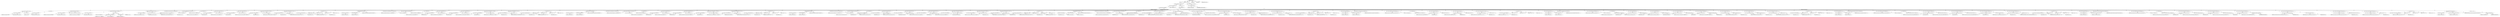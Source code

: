 digraph "getOptionenPanel" {  
"111669149756" [label = <(METHOD,getOptionenPanel)<SUB>1104</SUB>> ]
"115964117041" [label = <(PARAM,this)<SUB>1104</SUB>> ]
"25769803988" [label = <(BLOCK,&lt;empty&gt;,&lt;empty&gt;)<SUB>1104</SUB>> ]
"47244640398" [label = <(CONTROL_STRUCTURE,IF,if (iOptionenPanel == null))<SUB>1105</SUB>> ]
"30064772242" [label = <(&lt;operator&gt;.equals,iOptionenPanel == null)<SUB>1105</SUB>> ]
"30064772243" [label = <(&lt;operator&gt;.fieldAccess,this.iOptionenPanel)<SUB>1105</SUB>> ]
"68719477479" [label = <(IDENTIFIER,this,iOptionenPanel == null)> ]
"55834575270" [label = <(FIELD_IDENTIFIER,iOptionenPanel,iOptionenPanel)<SUB>1105</SUB>> ]
"90194313471" [label = <(LITERAL,null,iOptionenPanel == null)<SUB>1105</SUB>> ]
"25769803989" [label = <(BLOCK,&lt;empty&gt;,&lt;empty&gt;)<SUB>1105</SUB>> ]
"47244640399" [label = <(CONTROL_STRUCTURE,TRY,try)<SUB>1106</SUB>> ]
"25769803990" [label = <(BLOCK,try,try)<SUB>1106</SUB>> ]
"30064772244" [label = <(&lt;operator&gt;.assignment,this.iOptionenPanel = new Panel())<SUB>1107</SUB>> ]
"30064772245" [label = <(&lt;operator&gt;.fieldAccess,this.iOptionenPanel)<SUB>1107</SUB>> ]
"68719477480" [label = <(IDENTIFIER,this,this.iOptionenPanel = new Panel())> ]
"55834575271" [label = <(FIELD_IDENTIFIER,iOptionenPanel,iOptionenPanel)<SUB>1107</SUB>> ]
"30064772246" [label = <(&lt;operator&gt;.alloc,new Panel())<SUB>1107</SUB>> ]
"30064772247" [label = <(&lt;init&gt;,new Panel())<SUB>1107</SUB>> ]
"30064772248" [label = <(&lt;operator&gt;.fieldAccess,this.iOptionenPanel)<SUB>1107</SUB>> ]
"68719477481" [label = <(IDENTIFIER,this,new Panel())> ]
"55834575272" [label = <(FIELD_IDENTIFIER,iOptionenPanel,iOptionenPanel)<SUB>1107</SUB>> ]
"30064772249" [label = <(setName,this.iOptionenPanel.setName(&quot;OptionenPanel&quot;))<SUB>1108</SUB>> ]
"30064772250" [label = <(&lt;operator&gt;.fieldAccess,this.iOptionenPanel)<SUB>1108</SUB>> ]
"68719477482" [label = <(IDENTIFIER,this,this.iOptionenPanel.setName(&quot;OptionenPanel&quot;))> ]
"55834575273" [label = <(FIELD_IDENTIFIER,iOptionenPanel,iOptionenPanel)<SUB>1108</SUB>> ]
"90194313472" [label = <(LITERAL,&quot;OptionenPanel&quot;,this.iOptionenPanel.setName(&quot;OptionenPanel&quot;))<SUB>1108</SUB>> ]
"30064772251" [label = <(setLayout,this.iOptionenPanel.setLayout(new GridBagLayout()))<SUB>1109</SUB>> ]
"30064772252" [label = <(&lt;operator&gt;.fieldAccess,this.iOptionenPanel)<SUB>1109</SUB>> ]
"68719477483" [label = <(IDENTIFIER,this,this.iOptionenPanel.setLayout(new GridBagLayout()))> ]
"55834575274" [label = <(FIELD_IDENTIFIER,iOptionenPanel,iOptionenPanel)<SUB>1109</SUB>> ]
"25769803991" [label = <(BLOCK,&lt;empty&gt;,&lt;empty&gt;)<SUB>1109</SUB>> ]
"94489280531" [label = <(LOCAL,$obj10: java.awt.GridBagLayout)<SUB>1109</SUB>> ]
"30064772253" [label = <(&lt;operator&gt;.assignment,$obj10 = new GridBagLayout())<SUB>1109</SUB>> ]
"68719477484" [label = <(IDENTIFIER,$obj10,$obj10 = new GridBagLayout())<SUB>1109</SUB>> ]
"30064772254" [label = <(&lt;operator&gt;.alloc,new GridBagLayout())<SUB>1109</SUB>> ]
"30064772255" [label = <(&lt;init&gt;,new GridBagLayout())<SUB>1109</SUB>> ]
"68719477485" [label = <(IDENTIFIER,$obj10,new GridBagLayout())<SUB>1109</SUB>> ]
"68719477486" [label = <(IDENTIFIER,$obj10,&lt;empty&gt;)<SUB>1109</SUB>> ]
"30064772256" [label = <(setBackground,this.iOptionenPanel.setBackground(SystemColor.c...)<SUB>1110</SUB>> ]
"30064772257" [label = <(&lt;operator&gt;.fieldAccess,this.iOptionenPanel)<SUB>1110</SUB>> ]
"68719477487" [label = <(IDENTIFIER,this,this.iOptionenPanel.setBackground(SystemColor.c...)> ]
"55834575275" [label = <(FIELD_IDENTIFIER,iOptionenPanel,iOptionenPanel)<SUB>1110</SUB>> ]
"30064772258" [label = <(&lt;operator&gt;.fieldAccess,SystemColor.control)<SUB>1110</SUB>> ]
"68719477488" [label = <(IDENTIFIER,SystemColor,this.iOptionenPanel.setBackground(SystemColor.c...)<SUB>1110</SUB>> ]
"55834575276" [label = <(FIELD_IDENTIFIER,control,control)<SUB>1110</SUB>> ]
"94489280532" [label = <(LOCAL,GridBagConstraints constraintsProjectLabel: java.awt.GridBagConstraints)<SUB>1112</SUB>> ]
"30064772259" [label = <(&lt;operator&gt;.assignment,GridBagConstraints constraintsProjectLabel = ne...)<SUB>1112</SUB>> ]
"68719477489" [label = <(IDENTIFIER,constraintsProjectLabel,GridBagConstraints constraintsProjectLabel = ne...)<SUB>1112</SUB>> ]
"30064772260" [label = <(&lt;operator&gt;.alloc,new GridBagConstraints())<SUB>1112</SUB>> ]
"30064772261" [label = <(&lt;init&gt;,new GridBagConstraints())<SUB>1112</SUB>> ]
"68719477490" [label = <(IDENTIFIER,constraintsProjectLabel,new GridBagConstraints())<SUB>1112</SUB>> ]
"30064772262" [label = <(&lt;operator&gt;.assignment,constraintsProjectLabel.gridx = 0)<SUB>1113</SUB>> ]
"30064772263" [label = <(&lt;operator&gt;.fieldAccess,constraintsProjectLabel.gridx)<SUB>1113</SUB>> ]
"68719477491" [label = <(IDENTIFIER,constraintsProjectLabel,constraintsProjectLabel.gridx = 0)<SUB>1113</SUB>> ]
"55834575277" [label = <(FIELD_IDENTIFIER,gridx,gridx)<SUB>1113</SUB>> ]
"90194313473" [label = <(LITERAL,0,constraintsProjectLabel.gridx = 0)<SUB>1113</SUB>> ]
"30064772264" [label = <(&lt;operator&gt;.assignment,constraintsProjectLabel.gridy = 0)<SUB>1113</SUB>> ]
"30064772265" [label = <(&lt;operator&gt;.fieldAccess,constraintsProjectLabel.gridy)<SUB>1113</SUB>> ]
"68719477492" [label = <(IDENTIFIER,constraintsProjectLabel,constraintsProjectLabel.gridy = 0)<SUB>1113</SUB>> ]
"55834575278" [label = <(FIELD_IDENTIFIER,gridy,gridy)<SUB>1113</SUB>> ]
"90194313474" [label = <(LITERAL,0,constraintsProjectLabel.gridy = 0)<SUB>1113</SUB>> ]
"30064772266" [label = <(&lt;operator&gt;.assignment,constraintsProjectLabel.anchor = GridBagConstra...)<SUB>1114</SUB>> ]
"30064772267" [label = <(&lt;operator&gt;.fieldAccess,constraintsProjectLabel.anchor)<SUB>1114</SUB>> ]
"68719477493" [label = <(IDENTIFIER,constraintsProjectLabel,constraintsProjectLabel.anchor = GridBagConstra...)<SUB>1114</SUB>> ]
"55834575279" [label = <(FIELD_IDENTIFIER,anchor,anchor)<SUB>1114</SUB>> ]
"30064772268" [label = <(&lt;operator&gt;.fieldAccess,GridBagConstraints.WEST)<SUB>1114</SUB>> ]
"68719477494" [label = <(IDENTIFIER,GridBagConstraints,constraintsProjectLabel.anchor = GridBagConstra...)<SUB>1114</SUB>> ]
"55834575280" [label = <(FIELD_IDENTIFIER,WEST,WEST)<SUB>1114</SUB>> ]
"30064772269" [label = <(&lt;operator&gt;.assignment,constraintsProjectLabel.insets = new Insets(4, ...)<SUB>1115</SUB>> ]
"30064772270" [label = <(&lt;operator&gt;.fieldAccess,constraintsProjectLabel.insets)<SUB>1115</SUB>> ]
"68719477495" [label = <(IDENTIFIER,constraintsProjectLabel,constraintsProjectLabel.insets = new Insets(4, ...)<SUB>1115</SUB>> ]
"55834575281" [label = <(FIELD_IDENTIFIER,insets,insets)<SUB>1115</SUB>> ]
"30064772271" [label = <(&lt;operator&gt;.alloc,new Insets(4, 4, 4, 4))<SUB>1115</SUB>> ]
"30064772272" [label = <(&lt;init&gt;,new Insets(4, 4, 4, 4))<SUB>1115</SUB>> ]
"30064772273" [label = <(&lt;operator&gt;.fieldAccess,constraintsProjectLabel.insets)<SUB>1115</SUB>> ]
"68719477496" [label = <(IDENTIFIER,constraintsProjectLabel,new Insets(4, 4, 4, 4))<SUB>1115</SUB>> ]
"55834575282" [label = <(FIELD_IDENTIFIER,insets,insets)<SUB>1115</SUB>> ]
"90194313475" [label = <(LITERAL,4,new Insets(4, 4, 4, 4))<SUB>1115</SUB>> ]
"90194313476" [label = <(LITERAL,4,new Insets(4, 4, 4, 4))<SUB>1115</SUB>> ]
"90194313477" [label = <(LITERAL,4,new Insets(4, 4, 4, 4))<SUB>1115</SUB>> ]
"90194313478" [label = <(LITERAL,4,new Insets(4, 4, 4, 4))<SUB>1115</SUB>> ]
"30064772274" [label = <(add,this.getOptionenPanel().add(getProjectLabel(), ...)<SUB>1116</SUB>> ]
"30064772275" [label = <(getOptionenPanel,this.getOptionenPanel())<SUB>1116</SUB>> ]
"68719476910" [label = <(IDENTIFIER,this,this.getOptionenPanel())<SUB>1116</SUB>> ]
"30064772276" [label = <(getProjectLabel,this.getProjectLabel())<SUB>1116</SUB>> ]
"68719476909" [label = <(IDENTIFIER,this,this.getProjectLabel())<SUB>1116</SUB>> ]
"68719477497" [label = <(IDENTIFIER,constraintsProjectLabel,this.getOptionenPanel().add(getProjectLabel(), ...)<SUB>1116</SUB>> ]
"94489280533" [label = <(LOCAL,GridBagConstraints constraintsBuildFileLabel: java.awt.GridBagConstraints)<SUB>1118</SUB>> ]
"30064772277" [label = <(&lt;operator&gt;.assignment,GridBagConstraints constraintsBuildFileLabel = ...)<SUB>1118</SUB>> ]
"68719477498" [label = <(IDENTIFIER,constraintsBuildFileLabel,GridBagConstraints constraintsBuildFileLabel = ...)<SUB>1118</SUB>> ]
"30064772278" [label = <(&lt;operator&gt;.alloc,new GridBagConstraints())<SUB>1118</SUB>> ]
"30064772279" [label = <(&lt;init&gt;,new GridBagConstraints())<SUB>1118</SUB>> ]
"68719477499" [label = <(IDENTIFIER,constraintsBuildFileLabel,new GridBagConstraints())<SUB>1118</SUB>> ]
"30064772280" [label = <(&lt;operator&gt;.assignment,constraintsBuildFileLabel.gridx = 0)<SUB>1119</SUB>> ]
"30064772281" [label = <(&lt;operator&gt;.fieldAccess,constraintsBuildFileLabel.gridx)<SUB>1119</SUB>> ]
"68719477500" [label = <(IDENTIFIER,constraintsBuildFileLabel,constraintsBuildFileLabel.gridx = 0)<SUB>1119</SUB>> ]
"55834575283" [label = <(FIELD_IDENTIFIER,gridx,gridx)<SUB>1119</SUB>> ]
"90194313479" [label = <(LITERAL,0,constraintsBuildFileLabel.gridx = 0)<SUB>1119</SUB>> ]
"30064772282" [label = <(&lt;operator&gt;.assignment,constraintsBuildFileLabel.gridy = 1)<SUB>1119</SUB>> ]
"30064772283" [label = <(&lt;operator&gt;.fieldAccess,constraintsBuildFileLabel.gridy)<SUB>1119</SUB>> ]
"68719477501" [label = <(IDENTIFIER,constraintsBuildFileLabel,constraintsBuildFileLabel.gridy = 1)<SUB>1119</SUB>> ]
"55834575284" [label = <(FIELD_IDENTIFIER,gridy,gridy)<SUB>1119</SUB>> ]
"90194313480" [label = <(LITERAL,1,constraintsBuildFileLabel.gridy = 1)<SUB>1119</SUB>> ]
"30064772284" [label = <(&lt;operator&gt;.assignment,constraintsBuildFileLabel.anchor = GridBagConst...)<SUB>1120</SUB>> ]
"30064772285" [label = <(&lt;operator&gt;.fieldAccess,constraintsBuildFileLabel.anchor)<SUB>1120</SUB>> ]
"68719477502" [label = <(IDENTIFIER,constraintsBuildFileLabel,constraintsBuildFileLabel.anchor = GridBagConst...)<SUB>1120</SUB>> ]
"55834575285" [label = <(FIELD_IDENTIFIER,anchor,anchor)<SUB>1120</SUB>> ]
"30064772286" [label = <(&lt;operator&gt;.fieldAccess,GridBagConstraints.WEST)<SUB>1120</SUB>> ]
"68719477503" [label = <(IDENTIFIER,GridBagConstraints,constraintsBuildFileLabel.anchor = GridBagConst...)<SUB>1120</SUB>> ]
"55834575286" [label = <(FIELD_IDENTIFIER,WEST,WEST)<SUB>1120</SUB>> ]
"30064772287" [label = <(&lt;operator&gt;.assignment,constraintsBuildFileLabel.insets = new Insets(4...)<SUB>1121</SUB>> ]
"30064772288" [label = <(&lt;operator&gt;.fieldAccess,constraintsBuildFileLabel.insets)<SUB>1121</SUB>> ]
"68719477504" [label = <(IDENTIFIER,constraintsBuildFileLabel,constraintsBuildFileLabel.insets = new Insets(4...)<SUB>1121</SUB>> ]
"55834575287" [label = <(FIELD_IDENTIFIER,insets,insets)<SUB>1121</SUB>> ]
"30064772289" [label = <(&lt;operator&gt;.alloc,new Insets(4, 4, 4, 4))<SUB>1121</SUB>> ]
"30064772290" [label = <(&lt;init&gt;,new Insets(4, 4, 4, 4))<SUB>1121</SUB>> ]
"30064772291" [label = <(&lt;operator&gt;.fieldAccess,constraintsBuildFileLabel.insets)<SUB>1121</SUB>> ]
"68719477505" [label = <(IDENTIFIER,constraintsBuildFileLabel,new Insets(4, 4, 4, 4))<SUB>1121</SUB>> ]
"55834575288" [label = <(FIELD_IDENTIFIER,insets,insets)<SUB>1121</SUB>> ]
"90194313481" [label = <(LITERAL,4,new Insets(4, 4, 4, 4))<SUB>1121</SUB>> ]
"90194313482" [label = <(LITERAL,4,new Insets(4, 4, 4, 4))<SUB>1121</SUB>> ]
"90194313483" [label = <(LITERAL,4,new Insets(4, 4, 4, 4))<SUB>1121</SUB>> ]
"90194313484" [label = <(LITERAL,4,new Insets(4, 4, 4, 4))<SUB>1121</SUB>> ]
"30064772292" [label = <(add,this.getOptionenPanel().add(getBuildFileLabel()...)<SUB>1122</SUB>> ]
"30064772293" [label = <(getOptionenPanel,this.getOptionenPanel())<SUB>1122</SUB>> ]
"68719476912" [label = <(IDENTIFIER,this,this.getOptionenPanel())<SUB>1122</SUB>> ]
"30064772294" [label = <(getBuildFileLabel,this.getBuildFileLabel())<SUB>1122</SUB>> ]
"68719476911" [label = <(IDENTIFIER,this,this.getBuildFileLabel())<SUB>1122</SUB>> ]
"68719477506" [label = <(IDENTIFIER,constraintsBuildFileLabel,this.getOptionenPanel().add(getBuildFileLabel()...)<SUB>1122</SUB>> ]
"94489280534" [label = <(LOCAL,GridBagConstraints constraintsTargetLabel: java.awt.GridBagConstraints)<SUB>1124</SUB>> ]
"30064772295" [label = <(&lt;operator&gt;.assignment,GridBagConstraints constraintsTargetLabel = new...)<SUB>1124</SUB>> ]
"68719477507" [label = <(IDENTIFIER,constraintsTargetLabel,GridBagConstraints constraintsTargetLabel = new...)<SUB>1124</SUB>> ]
"30064772296" [label = <(&lt;operator&gt;.alloc,new GridBagConstraints())<SUB>1124</SUB>> ]
"30064772297" [label = <(&lt;init&gt;,new GridBagConstraints())<SUB>1124</SUB>> ]
"68719477508" [label = <(IDENTIFIER,constraintsTargetLabel,new GridBagConstraints())<SUB>1124</SUB>> ]
"30064772298" [label = <(&lt;operator&gt;.assignment,constraintsTargetLabel.gridx = 0)<SUB>1125</SUB>> ]
"30064772299" [label = <(&lt;operator&gt;.fieldAccess,constraintsTargetLabel.gridx)<SUB>1125</SUB>> ]
"68719477509" [label = <(IDENTIFIER,constraintsTargetLabel,constraintsTargetLabel.gridx = 0)<SUB>1125</SUB>> ]
"55834575289" [label = <(FIELD_IDENTIFIER,gridx,gridx)<SUB>1125</SUB>> ]
"90194313485" [label = <(LITERAL,0,constraintsTargetLabel.gridx = 0)<SUB>1125</SUB>> ]
"30064772300" [label = <(&lt;operator&gt;.assignment,constraintsTargetLabel.gridy = 2)<SUB>1125</SUB>> ]
"30064772301" [label = <(&lt;operator&gt;.fieldAccess,constraintsTargetLabel.gridy)<SUB>1125</SUB>> ]
"68719477510" [label = <(IDENTIFIER,constraintsTargetLabel,constraintsTargetLabel.gridy = 2)<SUB>1125</SUB>> ]
"55834575290" [label = <(FIELD_IDENTIFIER,gridy,gridy)<SUB>1125</SUB>> ]
"90194313486" [label = <(LITERAL,2,constraintsTargetLabel.gridy = 2)<SUB>1125</SUB>> ]
"30064772302" [label = <(&lt;operator&gt;.assignment,constraintsTargetLabel.anchor = GridBagConstrai...)<SUB>1126</SUB>> ]
"30064772303" [label = <(&lt;operator&gt;.fieldAccess,constraintsTargetLabel.anchor)<SUB>1126</SUB>> ]
"68719477511" [label = <(IDENTIFIER,constraintsTargetLabel,constraintsTargetLabel.anchor = GridBagConstrai...)<SUB>1126</SUB>> ]
"55834575291" [label = <(FIELD_IDENTIFIER,anchor,anchor)<SUB>1126</SUB>> ]
"30064772304" [label = <(&lt;operator&gt;.fieldAccess,GridBagConstraints.NORTHWEST)<SUB>1126</SUB>> ]
"68719477512" [label = <(IDENTIFIER,GridBagConstraints,constraintsTargetLabel.anchor = GridBagConstrai...)<SUB>1126</SUB>> ]
"55834575292" [label = <(FIELD_IDENTIFIER,NORTHWEST,NORTHWEST)<SUB>1126</SUB>> ]
"30064772305" [label = <(&lt;operator&gt;.assignment,constraintsTargetLabel.insets = new Insets(4, 4...)<SUB>1127</SUB>> ]
"30064772306" [label = <(&lt;operator&gt;.fieldAccess,constraintsTargetLabel.insets)<SUB>1127</SUB>> ]
"68719477513" [label = <(IDENTIFIER,constraintsTargetLabel,constraintsTargetLabel.insets = new Insets(4, 4...)<SUB>1127</SUB>> ]
"55834575293" [label = <(FIELD_IDENTIFIER,insets,insets)<SUB>1127</SUB>> ]
"30064772307" [label = <(&lt;operator&gt;.alloc,new Insets(4, 4, 4, 4))<SUB>1127</SUB>> ]
"30064772308" [label = <(&lt;init&gt;,new Insets(4, 4, 4, 4))<SUB>1127</SUB>> ]
"30064772309" [label = <(&lt;operator&gt;.fieldAccess,constraintsTargetLabel.insets)<SUB>1127</SUB>> ]
"68719477514" [label = <(IDENTIFIER,constraintsTargetLabel,new Insets(4, 4, 4, 4))<SUB>1127</SUB>> ]
"55834575294" [label = <(FIELD_IDENTIFIER,insets,insets)<SUB>1127</SUB>> ]
"90194313487" [label = <(LITERAL,4,new Insets(4, 4, 4, 4))<SUB>1127</SUB>> ]
"90194313488" [label = <(LITERAL,4,new Insets(4, 4, 4, 4))<SUB>1127</SUB>> ]
"90194313489" [label = <(LITERAL,4,new Insets(4, 4, 4, 4))<SUB>1127</SUB>> ]
"90194313490" [label = <(LITERAL,4,new Insets(4, 4, 4, 4))<SUB>1127</SUB>> ]
"30064772310" [label = <(add,this.getOptionenPanel().add(getTargetLabel(), c...)<SUB>1128</SUB>> ]
"30064772311" [label = <(getOptionenPanel,this.getOptionenPanel())<SUB>1128</SUB>> ]
"68719476914" [label = <(IDENTIFIER,this,this.getOptionenPanel())<SUB>1128</SUB>> ]
"30064772312" [label = <(getTargetLabel,this.getTargetLabel())<SUB>1128</SUB>> ]
"68719476913" [label = <(IDENTIFIER,this,this.getTargetLabel())<SUB>1128</SUB>> ]
"68719477515" [label = <(IDENTIFIER,constraintsTargetLabel,this.getOptionenPanel().add(getTargetLabel(), c...)<SUB>1128</SUB>> ]
"94489280535" [label = <(LOCAL,GridBagConstraints constraintsProjectText: java.awt.GridBagConstraints)<SUB>1130</SUB>> ]
"30064772313" [label = <(&lt;operator&gt;.assignment,GridBagConstraints constraintsProjectText = new...)<SUB>1130</SUB>> ]
"68719477516" [label = <(IDENTIFIER,constraintsProjectText,GridBagConstraints constraintsProjectText = new...)<SUB>1130</SUB>> ]
"30064772314" [label = <(&lt;operator&gt;.alloc,new GridBagConstraints())<SUB>1130</SUB>> ]
"30064772315" [label = <(&lt;init&gt;,new GridBagConstraints())<SUB>1130</SUB>> ]
"68719477517" [label = <(IDENTIFIER,constraintsProjectText,new GridBagConstraints())<SUB>1130</SUB>> ]
"30064772316" [label = <(&lt;operator&gt;.assignment,constraintsProjectText.gridx = 1)<SUB>1131</SUB>> ]
"30064772317" [label = <(&lt;operator&gt;.fieldAccess,constraintsProjectText.gridx)<SUB>1131</SUB>> ]
"68719477518" [label = <(IDENTIFIER,constraintsProjectText,constraintsProjectText.gridx = 1)<SUB>1131</SUB>> ]
"55834575295" [label = <(FIELD_IDENTIFIER,gridx,gridx)<SUB>1131</SUB>> ]
"90194313491" [label = <(LITERAL,1,constraintsProjectText.gridx = 1)<SUB>1131</SUB>> ]
"30064772318" [label = <(&lt;operator&gt;.assignment,constraintsProjectText.gridy = 0)<SUB>1131</SUB>> ]
"30064772319" [label = <(&lt;operator&gt;.fieldAccess,constraintsProjectText.gridy)<SUB>1131</SUB>> ]
"68719477519" [label = <(IDENTIFIER,constraintsProjectText,constraintsProjectText.gridy = 0)<SUB>1131</SUB>> ]
"55834575296" [label = <(FIELD_IDENTIFIER,gridy,gridy)<SUB>1131</SUB>> ]
"90194313492" [label = <(LITERAL,0,constraintsProjectText.gridy = 0)<SUB>1131</SUB>> ]
"30064772320" [label = <(&lt;operator&gt;.assignment,constraintsProjectText.gridwidth = 2)<SUB>1132</SUB>> ]
"30064772321" [label = <(&lt;operator&gt;.fieldAccess,constraintsProjectText.gridwidth)<SUB>1132</SUB>> ]
"68719477520" [label = <(IDENTIFIER,constraintsProjectText,constraintsProjectText.gridwidth = 2)<SUB>1132</SUB>> ]
"55834575297" [label = <(FIELD_IDENTIFIER,gridwidth,gridwidth)<SUB>1132</SUB>> ]
"90194313493" [label = <(LITERAL,2,constraintsProjectText.gridwidth = 2)<SUB>1132</SUB>> ]
"30064772322" [label = <(&lt;operator&gt;.assignment,constraintsProjectText.fill = GridBagConstraint...)<SUB>1133</SUB>> ]
"30064772323" [label = <(&lt;operator&gt;.fieldAccess,constraintsProjectText.fill)<SUB>1133</SUB>> ]
"68719477521" [label = <(IDENTIFIER,constraintsProjectText,constraintsProjectText.fill = GridBagConstraint...)<SUB>1133</SUB>> ]
"55834575298" [label = <(FIELD_IDENTIFIER,fill,fill)<SUB>1133</SUB>> ]
"30064772324" [label = <(&lt;operator&gt;.fieldAccess,GridBagConstraints.HORIZONTAL)<SUB>1133</SUB>> ]
"68719477522" [label = <(IDENTIFIER,GridBagConstraints,constraintsProjectText.fill = GridBagConstraint...)<SUB>1133</SUB>> ]
"55834575299" [label = <(FIELD_IDENTIFIER,HORIZONTAL,HORIZONTAL)<SUB>1133</SUB>> ]
"30064772325" [label = <(&lt;operator&gt;.assignment,constraintsProjectText.anchor = GridBagConstrai...)<SUB>1134</SUB>> ]
"30064772326" [label = <(&lt;operator&gt;.fieldAccess,constraintsProjectText.anchor)<SUB>1134</SUB>> ]
"68719477523" [label = <(IDENTIFIER,constraintsProjectText,constraintsProjectText.anchor = GridBagConstrai...)<SUB>1134</SUB>> ]
"55834575300" [label = <(FIELD_IDENTIFIER,anchor,anchor)<SUB>1134</SUB>> ]
"30064772327" [label = <(&lt;operator&gt;.fieldAccess,GridBagConstraints.WEST)<SUB>1134</SUB>> ]
"68719477524" [label = <(IDENTIFIER,GridBagConstraints,constraintsProjectText.anchor = GridBagConstrai...)<SUB>1134</SUB>> ]
"55834575301" [label = <(FIELD_IDENTIFIER,WEST,WEST)<SUB>1134</SUB>> ]
"30064772328" [label = <(&lt;operator&gt;.assignment,constraintsProjectText.insets = new Insets(4, 4...)<SUB>1135</SUB>> ]
"30064772329" [label = <(&lt;operator&gt;.fieldAccess,constraintsProjectText.insets)<SUB>1135</SUB>> ]
"68719477525" [label = <(IDENTIFIER,constraintsProjectText,constraintsProjectText.insets = new Insets(4, 4...)<SUB>1135</SUB>> ]
"55834575302" [label = <(FIELD_IDENTIFIER,insets,insets)<SUB>1135</SUB>> ]
"30064772330" [label = <(&lt;operator&gt;.alloc,new Insets(4, 4, 4, 4))<SUB>1135</SUB>> ]
"30064772331" [label = <(&lt;init&gt;,new Insets(4, 4, 4, 4))<SUB>1135</SUB>> ]
"30064772332" [label = <(&lt;operator&gt;.fieldAccess,constraintsProjectText.insets)<SUB>1135</SUB>> ]
"68719477526" [label = <(IDENTIFIER,constraintsProjectText,new Insets(4, 4, 4, 4))<SUB>1135</SUB>> ]
"55834575303" [label = <(FIELD_IDENTIFIER,insets,insets)<SUB>1135</SUB>> ]
"90194313494" [label = <(LITERAL,4,new Insets(4, 4, 4, 4))<SUB>1135</SUB>> ]
"90194313495" [label = <(LITERAL,4,new Insets(4, 4, 4, 4))<SUB>1135</SUB>> ]
"90194313496" [label = <(LITERAL,4,new Insets(4, 4, 4, 4))<SUB>1135</SUB>> ]
"90194313497" [label = <(LITERAL,4,new Insets(4, 4, 4, 4))<SUB>1135</SUB>> ]
"30064772333" [label = <(add,this.getOptionenPanel().add(getProjectText(), c...)<SUB>1136</SUB>> ]
"30064772334" [label = <(getOptionenPanel,this.getOptionenPanel())<SUB>1136</SUB>> ]
"68719476916" [label = <(IDENTIFIER,this,this.getOptionenPanel())<SUB>1136</SUB>> ]
"30064772335" [label = <(getProjectText,this.getProjectText())<SUB>1136</SUB>> ]
"68719476915" [label = <(IDENTIFIER,this,this.getProjectText())<SUB>1136</SUB>> ]
"68719477527" [label = <(IDENTIFIER,constraintsProjectText,this.getOptionenPanel().add(getProjectText(), c...)<SUB>1136</SUB>> ]
"94489280536" [label = <(LOCAL,GridBagConstraints constraintsBuildFileTextField: java.awt.GridBagConstraints)<SUB>1138</SUB>> ]
"30064772336" [label = <(&lt;operator&gt;.assignment,GridBagConstraints constraintsBuildFileTextFiel...)<SUB>1138</SUB>> ]
"68719477528" [label = <(IDENTIFIER,constraintsBuildFileTextField,GridBagConstraints constraintsBuildFileTextFiel...)<SUB>1138</SUB>> ]
"30064772337" [label = <(&lt;operator&gt;.alloc,new GridBagConstraints())<SUB>1138</SUB>> ]
"30064772338" [label = <(&lt;init&gt;,new GridBagConstraints())<SUB>1138</SUB>> ]
"68719477529" [label = <(IDENTIFIER,constraintsBuildFileTextField,new GridBagConstraints())<SUB>1138</SUB>> ]
"30064772339" [label = <(&lt;operator&gt;.assignment,constraintsBuildFileTextField.gridx = 1)<SUB>1139</SUB>> ]
"30064772340" [label = <(&lt;operator&gt;.fieldAccess,constraintsBuildFileTextField.gridx)<SUB>1139</SUB>> ]
"68719477530" [label = <(IDENTIFIER,constraintsBuildFileTextField,constraintsBuildFileTextField.gridx = 1)<SUB>1139</SUB>> ]
"55834575304" [label = <(FIELD_IDENTIFIER,gridx,gridx)<SUB>1139</SUB>> ]
"90194313498" [label = <(LITERAL,1,constraintsBuildFileTextField.gridx = 1)<SUB>1139</SUB>> ]
"30064772341" [label = <(&lt;operator&gt;.assignment,constraintsBuildFileTextField.gridy = 1)<SUB>1139</SUB>> ]
"30064772342" [label = <(&lt;operator&gt;.fieldAccess,constraintsBuildFileTextField.gridy)<SUB>1139</SUB>> ]
"68719477531" [label = <(IDENTIFIER,constraintsBuildFileTextField,constraintsBuildFileTextField.gridy = 1)<SUB>1139</SUB>> ]
"55834575305" [label = <(FIELD_IDENTIFIER,gridy,gridy)<SUB>1139</SUB>> ]
"90194313499" [label = <(LITERAL,1,constraintsBuildFileTextField.gridy = 1)<SUB>1139</SUB>> ]
"30064772343" [label = <(&lt;operator&gt;.assignment,constraintsBuildFileTextField.fill = GridBagCon...)<SUB>1140</SUB>> ]
"30064772344" [label = <(&lt;operator&gt;.fieldAccess,constraintsBuildFileTextField.fill)<SUB>1140</SUB>> ]
"68719477532" [label = <(IDENTIFIER,constraintsBuildFileTextField,constraintsBuildFileTextField.fill = GridBagCon...)<SUB>1140</SUB>> ]
"55834575306" [label = <(FIELD_IDENTIFIER,fill,fill)<SUB>1140</SUB>> ]
"30064772345" [label = <(&lt;operator&gt;.fieldAccess,GridBagConstraints.HORIZONTAL)<SUB>1140</SUB>> ]
"68719477533" [label = <(IDENTIFIER,GridBagConstraints,constraintsBuildFileTextField.fill = GridBagCon...)<SUB>1140</SUB>> ]
"55834575307" [label = <(FIELD_IDENTIFIER,HORIZONTAL,HORIZONTAL)<SUB>1140</SUB>> ]
"30064772346" [label = <(&lt;operator&gt;.assignment,constraintsBuildFileTextField.anchor = GridBagC...)<SUB>1141</SUB>> ]
"30064772347" [label = <(&lt;operator&gt;.fieldAccess,constraintsBuildFileTextField.anchor)<SUB>1141</SUB>> ]
"68719477534" [label = <(IDENTIFIER,constraintsBuildFileTextField,constraintsBuildFileTextField.anchor = GridBagC...)<SUB>1141</SUB>> ]
"55834575308" [label = <(FIELD_IDENTIFIER,anchor,anchor)<SUB>1141</SUB>> ]
"30064772348" [label = <(&lt;operator&gt;.fieldAccess,GridBagConstraints.WEST)<SUB>1141</SUB>> ]
"68719477535" [label = <(IDENTIFIER,GridBagConstraints,constraintsBuildFileTextField.anchor = GridBagC...)<SUB>1141</SUB>> ]
"55834575309" [label = <(FIELD_IDENTIFIER,WEST,WEST)<SUB>1141</SUB>> ]
"30064772349" [label = <(&lt;operator&gt;.assignment,constraintsBuildFileTextField.weightx = 1.0)<SUB>1142</SUB>> ]
"30064772350" [label = <(&lt;operator&gt;.fieldAccess,constraintsBuildFileTextField.weightx)<SUB>1142</SUB>> ]
"68719477536" [label = <(IDENTIFIER,constraintsBuildFileTextField,constraintsBuildFileTextField.weightx = 1.0)<SUB>1142</SUB>> ]
"55834575310" [label = <(FIELD_IDENTIFIER,weightx,weightx)<SUB>1142</SUB>> ]
"90194313500" [label = <(LITERAL,1.0,constraintsBuildFileTextField.weightx = 1.0)<SUB>1142</SUB>> ]
"30064772351" [label = <(&lt;operator&gt;.assignment,constraintsBuildFileTextField.insets = new Inse...)<SUB>1143</SUB>> ]
"30064772352" [label = <(&lt;operator&gt;.fieldAccess,constraintsBuildFileTextField.insets)<SUB>1143</SUB>> ]
"68719477537" [label = <(IDENTIFIER,constraintsBuildFileTextField,constraintsBuildFileTextField.insets = new Inse...)<SUB>1143</SUB>> ]
"55834575311" [label = <(FIELD_IDENTIFIER,insets,insets)<SUB>1143</SUB>> ]
"30064772353" [label = <(&lt;operator&gt;.alloc,new Insets(4, 4, 4, 4))<SUB>1143</SUB>> ]
"30064772354" [label = <(&lt;init&gt;,new Insets(4, 4, 4, 4))<SUB>1143</SUB>> ]
"30064772355" [label = <(&lt;operator&gt;.fieldAccess,constraintsBuildFileTextField.insets)<SUB>1143</SUB>> ]
"68719477538" [label = <(IDENTIFIER,constraintsBuildFileTextField,new Insets(4, 4, 4, 4))<SUB>1143</SUB>> ]
"55834575312" [label = <(FIELD_IDENTIFIER,insets,insets)<SUB>1143</SUB>> ]
"90194313501" [label = <(LITERAL,4,new Insets(4, 4, 4, 4))<SUB>1143</SUB>> ]
"90194313502" [label = <(LITERAL,4,new Insets(4, 4, 4, 4))<SUB>1143</SUB>> ]
"90194313503" [label = <(LITERAL,4,new Insets(4, 4, 4, 4))<SUB>1143</SUB>> ]
"90194313504" [label = <(LITERAL,4,new Insets(4, 4, 4, 4))<SUB>1143</SUB>> ]
"30064772356" [label = <(add,this.getOptionenPanel().add(getBuildFileTextFie...)<SUB>1144</SUB>> ]
"30064772357" [label = <(getOptionenPanel,this.getOptionenPanel())<SUB>1144</SUB>> ]
"68719476918" [label = <(IDENTIFIER,this,this.getOptionenPanel())<SUB>1144</SUB>> ]
"30064772358" [label = <(getBuildFileTextField,this.getBuildFileTextField())<SUB>1144</SUB>> ]
"68719476917" [label = <(IDENTIFIER,this,this.getBuildFileTextField())<SUB>1144</SUB>> ]
"68719477539" [label = <(IDENTIFIER,constraintsBuildFileTextField,this.getOptionenPanel().add(getBuildFileTextFie...)<SUB>1144</SUB>> ]
"94489280537" [label = <(LOCAL,GridBagConstraints constraintsBrowseButton: java.awt.GridBagConstraints)<SUB>1146</SUB>> ]
"30064772359" [label = <(&lt;operator&gt;.assignment,GridBagConstraints constraintsBrowseButton = ne...)<SUB>1146</SUB>> ]
"68719477540" [label = <(IDENTIFIER,constraintsBrowseButton,GridBagConstraints constraintsBrowseButton = ne...)<SUB>1146</SUB>> ]
"30064772360" [label = <(&lt;operator&gt;.alloc,new GridBagConstraints())<SUB>1146</SUB>> ]
"30064772361" [label = <(&lt;init&gt;,new GridBagConstraints())<SUB>1146</SUB>> ]
"68719477541" [label = <(IDENTIFIER,constraintsBrowseButton,new GridBagConstraints())<SUB>1146</SUB>> ]
"30064772362" [label = <(&lt;operator&gt;.assignment,constraintsBrowseButton.gridx = 2)<SUB>1147</SUB>> ]
"30064772363" [label = <(&lt;operator&gt;.fieldAccess,constraintsBrowseButton.gridx)<SUB>1147</SUB>> ]
"68719477542" [label = <(IDENTIFIER,constraintsBrowseButton,constraintsBrowseButton.gridx = 2)<SUB>1147</SUB>> ]
"55834575313" [label = <(FIELD_IDENTIFIER,gridx,gridx)<SUB>1147</SUB>> ]
"90194313505" [label = <(LITERAL,2,constraintsBrowseButton.gridx = 2)<SUB>1147</SUB>> ]
"30064772364" [label = <(&lt;operator&gt;.assignment,constraintsBrowseButton.gridy = 1)<SUB>1147</SUB>> ]
"30064772365" [label = <(&lt;operator&gt;.fieldAccess,constraintsBrowseButton.gridy)<SUB>1147</SUB>> ]
"68719477543" [label = <(IDENTIFIER,constraintsBrowseButton,constraintsBrowseButton.gridy = 1)<SUB>1147</SUB>> ]
"55834575314" [label = <(FIELD_IDENTIFIER,gridy,gridy)<SUB>1147</SUB>> ]
"90194313506" [label = <(LITERAL,1,constraintsBrowseButton.gridy = 1)<SUB>1147</SUB>> ]
"30064772366" [label = <(&lt;operator&gt;.assignment,constraintsBrowseButton.insets = new Insets(4, ...)<SUB>1148</SUB>> ]
"30064772367" [label = <(&lt;operator&gt;.fieldAccess,constraintsBrowseButton.insets)<SUB>1148</SUB>> ]
"68719477544" [label = <(IDENTIFIER,constraintsBrowseButton,constraintsBrowseButton.insets = new Insets(4, ...)<SUB>1148</SUB>> ]
"55834575315" [label = <(FIELD_IDENTIFIER,insets,insets)<SUB>1148</SUB>> ]
"30064772368" [label = <(&lt;operator&gt;.alloc,new Insets(4, 4, 4, 4))<SUB>1148</SUB>> ]
"30064772369" [label = <(&lt;init&gt;,new Insets(4, 4, 4, 4))<SUB>1148</SUB>> ]
"30064772370" [label = <(&lt;operator&gt;.fieldAccess,constraintsBrowseButton.insets)<SUB>1148</SUB>> ]
"68719477545" [label = <(IDENTIFIER,constraintsBrowseButton,new Insets(4, 4, 4, 4))<SUB>1148</SUB>> ]
"55834575316" [label = <(FIELD_IDENTIFIER,insets,insets)<SUB>1148</SUB>> ]
"90194313507" [label = <(LITERAL,4,new Insets(4, 4, 4, 4))<SUB>1148</SUB>> ]
"90194313508" [label = <(LITERAL,4,new Insets(4, 4, 4, 4))<SUB>1148</SUB>> ]
"90194313509" [label = <(LITERAL,4,new Insets(4, 4, 4, 4))<SUB>1148</SUB>> ]
"90194313510" [label = <(LITERAL,4,new Insets(4, 4, 4, 4))<SUB>1148</SUB>> ]
"30064772371" [label = <(add,this.getOptionenPanel().add(getBrowseButton(), ...)<SUB>1149</SUB>> ]
"30064772372" [label = <(getOptionenPanel,this.getOptionenPanel())<SUB>1149</SUB>> ]
"68719476920" [label = <(IDENTIFIER,this,this.getOptionenPanel())<SUB>1149</SUB>> ]
"30064772373" [label = <(getBrowseButton,this.getBrowseButton())<SUB>1149</SUB>> ]
"68719476919" [label = <(IDENTIFIER,this,this.getBrowseButton())<SUB>1149</SUB>> ]
"68719477546" [label = <(IDENTIFIER,constraintsBrowseButton,this.getOptionenPanel().add(getBrowseButton(), ...)<SUB>1149</SUB>> ]
"94489280538" [label = <(LOCAL,GridBagConstraints constraintsTargetList: java.awt.GridBagConstraints)<SUB>1151</SUB>> ]
"30064772374" [label = <(&lt;operator&gt;.assignment,GridBagConstraints constraintsTargetList = new ...)<SUB>1151</SUB>> ]
"68719477547" [label = <(IDENTIFIER,constraintsTargetList,GridBagConstraints constraintsTargetList = new ...)<SUB>1151</SUB>> ]
"30064772375" [label = <(&lt;operator&gt;.alloc,new GridBagConstraints())<SUB>1151</SUB>> ]
"30064772376" [label = <(&lt;init&gt;,new GridBagConstraints())<SUB>1151</SUB>> ]
"68719477548" [label = <(IDENTIFIER,constraintsTargetList,new GridBagConstraints())<SUB>1151</SUB>> ]
"30064772377" [label = <(&lt;operator&gt;.assignment,constraintsTargetList.gridx = 1)<SUB>1152</SUB>> ]
"30064772378" [label = <(&lt;operator&gt;.fieldAccess,constraintsTargetList.gridx)<SUB>1152</SUB>> ]
"68719477549" [label = <(IDENTIFIER,constraintsTargetList,constraintsTargetList.gridx = 1)<SUB>1152</SUB>> ]
"55834575317" [label = <(FIELD_IDENTIFIER,gridx,gridx)<SUB>1152</SUB>> ]
"90194313511" [label = <(LITERAL,1,constraintsTargetList.gridx = 1)<SUB>1152</SUB>> ]
"30064772379" [label = <(&lt;operator&gt;.assignment,constraintsTargetList.gridy = 2)<SUB>1152</SUB>> ]
"30064772380" [label = <(&lt;operator&gt;.fieldAccess,constraintsTargetList.gridy)<SUB>1152</SUB>> ]
"68719477550" [label = <(IDENTIFIER,constraintsTargetList,constraintsTargetList.gridy = 2)<SUB>1152</SUB>> ]
"55834575318" [label = <(FIELD_IDENTIFIER,gridy,gridy)<SUB>1152</SUB>> ]
"90194313512" [label = <(LITERAL,2,constraintsTargetList.gridy = 2)<SUB>1152</SUB>> ]
"30064772381" [label = <(&lt;operator&gt;.assignment,constraintsTargetList.gridheight = 2)<SUB>1153</SUB>> ]
"30064772382" [label = <(&lt;operator&gt;.fieldAccess,constraintsTargetList.gridheight)<SUB>1153</SUB>> ]
"68719477551" [label = <(IDENTIFIER,constraintsTargetList,constraintsTargetList.gridheight = 2)<SUB>1153</SUB>> ]
"55834575319" [label = <(FIELD_IDENTIFIER,gridheight,gridheight)<SUB>1153</SUB>> ]
"90194313513" [label = <(LITERAL,2,constraintsTargetList.gridheight = 2)<SUB>1153</SUB>> ]
"30064772383" [label = <(&lt;operator&gt;.assignment,constraintsTargetList.fill = GridBagConstraints...)<SUB>1154</SUB>> ]
"30064772384" [label = <(&lt;operator&gt;.fieldAccess,constraintsTargetList.fill)<SUB>1154</SUB>> ]
"68719477552" [label = <(IDENTIFIER,constraintsTargetList,constraintsTargetList.fill = GridBagConstraints...)<SUB>1154</SUB>> ]
"55834575320" [label = <(FIELD_IDENTIFIER,fill,fill)<SUB>1154</SUB>> ]
"30064772385" [label = <(&lt;operator&gt;.fieldAccess,GridBagConstraints.BOTH)<SUB>1154</SUB>> ]
"68719477553" [label = <(IDENTIFIER,GridBagConstraints,constraintsTargetList.fill = GridBagConstraints...)<SUB>1154</SUB>> ]
"55834575321" [label = <(FIELD_IDENTIFIER,BOTH,BOTH)<SUB>1154</SUB>> ]
"30064772386" [label = <(&lt;operator&gt;.assignment,constraintsTargetList.weightx = 1.0)<SUB>1155</SUB>> ]
"30064772387" [label = <(&lt;operator&gt;.fieldAccess,constraintsTargetList.weightx)<SUB>1155</SUB>> ]
"68719477554" [label = <(IDENTIFIER,constraintsTargetList,constraintsTargetList.weightx = 1.0)<SUB>1155</SUB>> ]
"55834575322" [label = <(FIELD_IDENTIFIER,weightx,weightx)<SUB>1155</SUB>> ]
"90194313514" [label = <(LITERAL,1.0,constraintsTargetList.weightx = 1.0)<SUB>1155</SUB>> ]
"30064772388" [label = <(&lt;operator&gt;.assignment,constraintsTargetList.weighty = 1.0)<SUB>1156</SUB>> ]
"30064772389" [label = <(&lt;operator&gt;.fieldAccess,constraintsTargetList.weighty)<SUB>1156</SUB>> ]
"68719477555" [label = <(IDENTIFIER,constraintsTargetList,constraintsTargetList.weighty = 1.0)<SUB>1156</SUB>> ]
"55834575323" [label = <(FIELD_IDENTIFIER,weighty,weighty)<SUB>1156</SUB>> ]
"90194313515" [label = <(LITERAL,1.0,constraintsTargetList.weighty = 1.0)<SUB>1156</SUB>> ]
"30064772390" [label = <(&lt;operator&gt;.assignment,constraintsTargetList.insets = new Insets(4, 4,...)<SUB>1157</SUB>> ]
"30064772391" [label = <(&lt;operator&gt;.fieldAccess,constraintsTargetList.insets)<SUB>1157</SUB>> ]
"68719477556" [label = <(IDENTIFIER,constraintsTargetList,constraintsTargetList.insets = new Insets(4, 4,...)<SUB>1157</SUB>> ]
"55834575324" [label = <(FIELD_IDENTIFIER,insets,insets)<SUB>1157</SUB>> ]
"30064772392" [label = <(&lt;operator&gt;.alloc,new Insets(4, 4, 4, 4))<SUB>1157</SUB>> ]
"30064772393" [label = <(&lt;init&gt;,new Insets(4, 4, 4, 4))<SUB>1157</SUB>> ]
"30064772394" [label = <(&lt;operator&gt;.fieldAccess,constraintsTargetList.insets)<SUB>1157</SUB>> ]
"68719477557" [label = <(IDENTIFIER,constraintsTargetList,new Insets(4, 4, 4, 4))<SUB>1157</SUB>> ]
"55834575325" [label = <(FIELD_IDENTIFIER,insets,insets)<SUB>1157</SUB>> ]
"90194313516" [label = <(LITERAL,4,new Insets(4, 4, 4, 4))<SUB>1157</SUB>> ]
"90194313517" [label = <(LITERAL,4,new Insets(4, 4, 4, 4))<SUB>1157</SUB>> ]
"90194313518" [label = <(LITERAL,4,new Insets(4, 4, 4, 4))<SUB>1157</SUB>> ]
"90194313519" [label = <(LITERAL,4,new Insets(4, 4, 4, 4))<SUB>1157</SUB>> ]
"30064772395" [label = <(add,this.getOptionenPanel().add(getTargetList(), co...)<SUB>1158</SUB>> ]
"30064772396" [label = <(getOptionenPanel,this.getOptionenPanel())<SUB>1158</SUB>> ]
"68719476922" [label = <(IDENTIFIER,this,this.getOptionenPanel())<SUB>1158</SUB>> ]
"30064772397" [label = <(getTargetList,this.getTargetList())<SUB>1158</SUB>> ]
"68719476921" [label = <(IDENTIFIER,this,this.getTargetList())<SUB>1158</SUB>> ]
"68719477558" [label = <(IDENTIFIER,constraintsTargetList,this.getOptionenPanel().add(getTargetList(), co...)<SUB>1158</SUB>> ]
"94489280539" [label = <(LOCAL,GridBagConstraints constraintsMessageOutputLevelLabel: java.awt.GridBagConstraints)<SUB>1160</SUB>> ]
"30064772398" [label = <(&lt;operator&gt;.assignment,GridBagConstraints constraintsMessageOutputLeve...)<SUB>1160</SUB>> ]
"68719477559" [label = <(IDENTIFIER,constraintsMessageOutputLevelLabel,GridBagConstraints constraintsMessageOutputLeve...)<SUB>1160</SUB>> ]
"30064772399" [label = <(&lt;operator&gt;.alloc,new GridBagConstraints())<SUB>1161</SUB>> ]
"30064772400" [label = <(&lt;init&gt;,new GridBagConstraints())<SUB>1161</SUB>> ]
"68719477560" [label = <(IDENTIFIER,constraintsMessageOutputLevelLabel,new GridBagConstraints())<SUB>1160</SUB>> ]
"30064772401" [label = <(&lt;operator&gt;.assignment,constraintsMessageOutputLevelLabel.gridx = 0)<SUB>1162</SUB>> ]
"30064772402" [label = <(&lt;operator&gt;.fieldAccess,constraintsMessageOutputLevelLabel.gridx)<SUB>1162</SUB>> ]
"68719477561" [label = <(IDENTIFIER,constraintsMessageOutputLevelLabel,constraintsMessageOutputLevelLabel.gridx = 0)<SUB>1162</SUB>> ]
"55834575326" [label = <(FIELD_IDENTIFIER,gridx,gridx)<SUB>1162</SUB>> ]
"90194313520" [label = <(LITERAL,0,constraintsMessageOutputLevelLabel.gridx = 0)<SUB>1162</SUB>> ]
"30064772403" [label = <(&lt;operator&gt;.assignment,constraintsMessageOutputLevelLabel.gridy = 4)<SUB>1163</SUB>> ]
"30064772404" [label = <(&lt;operator&gt;.fieldAccess,constraintsMessageOutputLevelLabel.gridy)<SUB>1163</SUB>> ]
"68719477562" [label = <(IDENTIFIER,constraintsMessageOutputLevelLabel,constraintsMessageOutputLevelLabel.gridy = 4)<SUB>1163</SUB>> ]
"55834575327" [label = <(FIELD_IDENTIFIER,gridy,gridy)<SUB>1163</SUB>> ]
"90194313521" [label = <(LITERAL,4,constraintsMessageOutputLevelLabel.gridy = 4)<SUB>1163</SUB>> ]
"30064772405" [label = <(&lt;operator&gt;.assignment,constraintsMessageOutputLevelLabel.anchor = Gri...)<SUB>1164</SUB>> ]
"30064772406" [label = <(&lt;operator&gt;.fieldAccess,constraintsMessageOutputLevelLabel.anchor)<SUB>1164</SUB>> ]
"68719477563" [label = <(IDENTIFIER,constraintsMessageOutputLevelLabel,constraintsMessageOutputLevelLabel.anchor = Gri...)<SUB>1164</SUB>> ]
"55834575328" [label = <(FIELD_IDENTIFIER,anchor,anchor)<SUB>1164</SUB>> ]
"30064772407" [label = <(&lt;operator&gt;.fieldAccess,GridBagConstraints.WEST)<SUB>1164</SUB>> ]
"68719477564" [label = <(IDENTIFIER,GridBagConstraints,constraintsMessageOutputLevelLabel.anchor = Gri...)<SUB>1164</SUB>> ]
"55834575329" [label = <(FIELD_IDENTIFIER,WEST,WEST)<SUB>1164</SUB>> ]
"30064772408" [label = <(&lt;operator&gt;.assignment,constraintsMessageOutputLevelLabel.insets = new...)<SUB>1165</SUB>> ]
"30064772409" [label = <(&lt;operator&gt;.fieldAccess,constraintsMessageOutputLevelLabel.insets)<SUB>1165</SUB>> ]
"68719477565" [label = <(IDENTIFIER,constraintsMessageOutputLevelLabel,constraintsMessageOutputLevelLabel.insets = new...)<SUB>1165</SUB>> ]
"55834575330" [label = <(FIELD_IDENTIFIER,insets,insets)<SUB>1165</SUB>> ]
"30064772410" [label = <(&lt;operator&gt;.alloc,new Insets(4, 4, 4, 4))<SUB>1165</SUB>> ]
"30064772411" [label = <(&lt;init&gt;,new Insets(4, 4, 4, 4))<SUB>1165</SUB>> ]
"30064772412" [label = <(&lt;operator&gt;.fieldAccess,constraintsMessageOutputLevelLabel.insets)<SUB>1165</SUB>> ]
"68719477566" [label = <(IDENTIFIER,constraintsMessageOutputLevelLabel,new Insets(4, 4, 4, 4))<SUB>1165</SUB>> ]
"55834575331" [label = <(FIELD_IDENTIFIER,insets,insets)<SUB>1165</SUB>> ]
"90194313522" [label = <(LITERAL,4,new Insets(4, 4, 4, 4))<SUB>1165</SUB>> ]
"90194313523" [label = <(LITERAL,4,new Insets(4, 4, 4, 4))<SUB>1165</SUB>> ]
"90194313524" [label = <(LITERAL,4,new Insets(4, 4, 4, 4))<SUB>1165</SUB>> ]
"90194313525" [label = <(LITERAL,4,new Insets(4, 4, 4, 4))<SUB>1165</SUB>> ]
"30064772413" [label = <(add,this.getOptionenPanel().add(getMessageOutputLev...)<SUB>1166</SUB>> ]
"30064772414" [label = <(getOptionenPanel,this.getOptionenPanel())<SUB>1166</SUB>> ]
"68719476924" [label = <(IDENTIFIER,this,this.getOptionenPanel())<SUB>1166</SUB>> ]
"30064772415" [label = <(getMessageOutputLevelLabel,this.getMessageOutputLevelLabel())<SUB>1166</SUB>> ]
"68719476923" [label = <(IDENTIFIER,this,this.getMessageOutputLevelLabel())<SUB>1166</SUB>> ]
"68719477567" [label = <(IDENTIFIER,constraintsMessageOutputLevelLabel,this.getOptionenPanel().add(getMessageOutputLev...)<SUB>1167</SUB>> ]
"94489280540" [label = <(LOCAL,GridBagConstraints constraintsMessageOutputLevelChoice: java.awt.GridBagConstraints)<SUB>1169</SUB>> ]
"30064772416" [label = <(&lt;operator&gt;.assignment,GridBagConstraints constraintsMessageOutputLeve...)<SUB>1169</SUB>> ]
"68719477568" [label = <(IDENTIFIER,constraintsMessageOutputLevelChoice,GridBagConstraints constraintsMessageOutputLeve...)<SUB>1169</SUB>> ]
"30064772417" [label = <(&lt;operator&gt;.alloc,new GridBagConstraints())<SUB>1170</SUB>> ]
"30064772418" [label = <(&lt;init&gt;,new GridBagConstraints())<SUB>1170</SUB>> ]
"68719477569" [label = <(IDENTIFIER,constraintsMessageOutputLevelChoice,new GridBagConstraints())<SUB>1169</SUB>> ]
"30064772419" [label = <(&lt;operator&gt;.assignment,constraintsMessageOutputLevelChoice.gridx = 1)<SUB>1171</SUB>> ]
"30064772420" [label = <(&lt;operator&gt;.fieldAccess,constraintsMessageOutputLevelChoice.gridx)<SUB>1171</SUB>> ]
"68719477570" [label = <(IDENTIFIER,constraintsMessageOutputLevelChoice,constraintsMessageOutputLevelChoice.gridx = 1)<SUB>1171</SUB>> ]
"55834575332" [label = <(FIELD_IDENTIFIER,gridx,gridx)<SUB>1171</SUB>> ]
"90194313526" [label = <(LITERAL,1,constraintsMessageOutputLevelChoice.gridx = 1)<SUB>1171</SUB>> ]
"30064772421" [label = <(&lt;operator&gt;.assignment,constraintsMessageOutputLevelChoice.gridy = 4)<SUB>1172</SUB>> ]
"30064772422" [label = <(&lt;operator&gt;.fieldAccess,constraintsMessageOutputLevelChoice.gridy)<SUB>1172</SUB>> ]
"68719477571" [label = <(IDENTIFIER,constraintsMessageOutputLevelChoice,constraintsMessageOutputLevelChoice.gridy = 4)<SUB>1172</SUB>> ]
"55834575333" [label = <(FIELD_IDENTIFIER,gridy,gridy)<SUB>1172</SUB>> ]
"90194313527" [label = <(LITERAL,4,constraintsMessageOutputLevelChoice.gridy = 4)<SUB>1172</SUB>> ]
"30064772423" [label = <(&lt;operator&gt;.assignment,constraintsMessageOutputLevelChoice.fill = Grid...)<SUB>1173</SUB>> ]
"30064772424" [label = <(&lt;operator&gt;.fieldAccess,constraintsMessageOutputLevelChoice.fill)<SUB>1173</SUB>> ]
"68719477572" [label = <(IDENTIFIER,constraintsMessageOutputLevelChoice,constraintsMessageOutputLevelChoice.fill = Grid...)<SUB>1173</SUB>> ]
"55834575334" [label = <(FIELD_IDENTIFIER,fill,fill)<SUB>1173</SUB>> ]
"30064772425" [label = <(&lt;operator&gt;.fieldAccess,GridBagConstraints.HORIZONTAL)<SUB>1173</SUB>> ]
"68719477573" [label = <(IDENTIFIER,GridBagConstraints,constraintsMessageOutputLevelChoice.fill = Grid...)<SUB>1173</SUB>> ]
"55834575335" [label = <(FIELD_IDENTIFIER,HORIZONTAL,HORIZONTAL)<SUB>1173</SUB>> ]
"30064772426" [label = <(&lt;operator&gt;.assignment,constraintsMessageOutputLevelChoice.anchor = Gr...)<SUB>1174</SUB>> ]
"30064772427" [label = <(&lt;operator&gt;.fieldAccess,constraintsMessageOutputLevelChoice.anchor)<SUB>1174</SUB>> ]
"68719477574" [label = <(IDENTIFIER,constraintsMessageOutputLevelChoice,constraintsMessageOutputLevelChoice.anchor = Gr...)<SUB>1174</SUB>> ]
"55834575336" [label = <(FIELD_IDENTIFIER,anchor,anchor)<SUB>1174</SUB>> ]
"30064772428" [label = <(&lt;operator&gt;.fieldAccess,GridBagConstraints.WEST)<SUB>1174</SUB>> ]
"68719477575" [label = <(IDENTIFIER,GridBagConstraints,constraintsMessageOutputLevelChoice.anchor = Gr...)<SUB>1174</SUB>> ]
"55834575337" [label = <(FIELD_IDENTIFIER,WEST,WEST)<SUB>1174</SUB>> ]
"30064772429" [label = <(&lt;operator&gt;.assignment,constraintsMessageOutputLevelChoice.weightx = 1.0)<SUB>1175</SUB>> ]
"30064772430" [label = <(&lt;operator&gt;.fieldAccess,constraintsMessageOutputLevelChoice.weightx)<SUB>1175</SUB>> ]
"68719477576" [label = <(IDENTIFIER,constraintsMessageOutputLevelChoice,constraintsMessageOutputLevelChoice.weightx = 1.0)<SUB>1175</SUB>> ]
"55834575338" [label = <(FIELD_IDENTIFIER,weightx,weightx)<SUB>1175</SUB>> ]
"90194313528" [label = <(LITERAL,1.0,constraintsMessageOutputLevelChoice.weightx = 1.0)<SUB>1175</SUB>> ]
"30064772431" [label = <(&lt;operator&gt;.assignment,constraintsMessageOutputLevelChoice.insets = ne...)<SUB>1176</SUB>> ]
"30064772432" [label = <(&lt;operator&gt;.fieldAccess,constraintsMessageOutputLevelChoice.insets)<SUB>1176</SUB>> ]
"68719477577" [label = <(IDENTIFIER,constraintsMessageOutputLevelChoice,constraintsMessageOutputLevelChoice.insets = ne...)<SUB>1176</SUB>> ]
"55834575339" [label = <(FIELD_IDENTIFIER,insets,insets)<SUB>1176</SUB>> ]
"30064772433" [label = <(&lt;operator&gt;.alloc,new Insets(4, 4, 4, 4))<SUB>1176</SUB>> ]
"30064772434" [label = <(&lt;init&gt;,new Insets(4, 4, 4, 4))<SUB>1176</SUB>> ]
"30064772435" [label = <(&lt;operator&gt;.fieldAccess,constraintsMessageOutputLevelChoice.insets)<SUB>1176</SUB>> ]
"68719477578" [label = <(IDENTIFIER,constraintsMessageOutputLevelChoice,new Insets(4, 4, 4, 4))<SUB>1176</SUB>> ]
"55834575340" [label = <(FIELD_IDENTIFIER,insets,insets)<SUB>1176</SUB>> ]
"90194313529" [label = <(LITERAL,4,new Insets(4, 4, 4, 4))<SUB>1176</SUB>> ]
"90194313530" [label = <(LITERAL,4,new Insets(4, 4, 4, 4))<SUB>1176</SUB>> ]
"90194313531" [label = <(LITERAL,4,new Insets(4, 4, 4, 4))<SUB>1176</SUB>> ]
"90194313532" [label = <(LITERAL,4,new Insets(4, 4, 4, 4))<SUB>1176</SUB>> ]
"30064772436" [label = <(add,this.getOptionenPanel().add(getMessageOutputLev...)<SUB>1177</SUB>> ]
"30064772437" [label = <(getOptionenPanel,this.getOptionenPanel())<SUB>1177</SUB>> ]
"68719476926" [label = <(IDENTIFIER,this,this.getOptionenPanel())<SUB>1177</SUB>> ]
"30064772438" [label = <(getMessageOutputLevelChoice,this.getMessageOutputLevelChoice())<SUB>1177</SUB>> ]
"68719476925" [label = <(IDENTIFIER,this,this.getMessageOutputLevelChoice())<SUB>1177</SUB>> ]
"68719477579" [label = <(IDENTIFIER,constraintsMessageOutputLevelChoice,this.getOptionenPanel().add(getMessageOutputLev...)<SUB>1178</SUB>> ]
"47244640400" [label = <(CONTROL_STRUCTURE,CATCH,catch)<SUB>1179</SUB>> ]
"25769803992" [label = <(BLOCK,&lt;empty&gt;,&lt;empty&gt;)<SUB>1179</SUB>> ]
"30064772439" [label = <(handleException,this.handleException(iExc))<SUB>1180</SUB>> ]
"68719476927" [label = <(IDENTIFIER,this,this.handleException(iExc))<SUB>1180</SUB>> ]
"68719477580" [label = <(IDENTIFIER,iExc,this.handleException(iExc))<SUB>1180</SUB>> ]
"146028888096" [label = <(RETURN,return iOptionenPanel;,return iOptionenPanel;)<SUB>1183</SUB>> ]
"30064772440" [label = <(&lt;operator&gt;.fieldAccess,this.iOptionenPanel)<SUB>1183</SUB>> ]
"68719477581" [label = <(IDENTIFIER,this,return iOptionenPanel;)> ]
"55834575341" [label = <(FIELD_IDENTIFIER,iOptionenPanel,iOptionenPanel)<SUB>1183</SUB>> ]
"133143986342" [label = <(MODIFIER,PRIVATE)> ]
"133143986343" [label = <(MODIFIER,VIRTUAL)> ]
"128849018940" [label = <(METHOD_RETURN,java.awt.Panel)<SUB>1104</SUB>> ]
  "111669149756" -> "115964117041"  [ label = "AST: "] 
  "111669149756" -> "25769803988"  [ label = "AST: "] 
  "111669149756" -> "133143986342"  [ label = "AST: "] 
  "111669149756" -> "133143986343"  [ label = "AST: "] 
  "111669149756" -> "128849018940"  [ label = "AST: "] 
  "25769803988" -> "47244640398"  [ label = "AST: "] 
  "25769803988" -> "146028888096"  [ label = "AST: "] 
  "47244640398" -> "30064772242"  [ label = "AST: "] 
  "47244640398" -> "25769803989"  [ label = "AST: "] 
  "30064772242" -> "30064772243"  [ label = "AST: "] 
  "30064772242" -> "90194313471"  [ label = "AST: "] 
  "30064772243" -> "68719477479"  [ label = "AST: "] 
  "30064772243" -> "55834575270"  [ label = "AST: "] 
  "25769803989" -> "47244640399"  [ label = "AST: "] 
  "47244640399" -> "25769803990"  [ label = "AST: "] 
  "47244640399" -> "47244640400"  [ label = "AST: "] 
  "25769803990" -> "30064772244"  [ label = "AST: "] 
  "25769803990" -> "30064772247"  [ label = "AST: "] 
  "25769803990" -> "30064772249"  [ label = "AST: "] 
  "25769803990" -> "30064772251"  [ label = "AST: "] 
  "25769803990" -> "30064772256"  [ label = "AST: "] 
  "25769803990" -> "94489280532"  [ label = "AST: "] 
  "25769803990" -> "30064772259"  [ label = "AST: "] 
  "25769803990" -> "30064772261"  [ label = "AST: "] 
  "25769803990" -> "30064772262"  [ label = "AST: "] 
  "25769803990" -> "30064772264"  [ label = "AST: "] 
  "25769803990" -> "30064772266"  [ label = "AST: "] 
  "25769803990" -> "30064772269"  [ label = "AST: "] 
  "25769803990" -> "30064772272"  [ label = "AST: "] 
  "25769803990" -> "30064772274"  [ label = "AST: "] 
  "25769803990" -> "94489280533"  [ label = "AST: "] 
  "25769803990" -> "30064772277"  [ label = "AST: "] 
  "25769803990" -> "30064772279"  [ label = "AST: "] 
  "25769803990" -> "30064772280"  [ label = "AST: "] 
  "25769803990" -> "30064772282"  [ label = "AST: "] 
  "25769803990" -> "30064772284"  [ label = "AST: "] 
  "25769803990" -> "30064772287"  [ label = "AST: "] 
  "25769803990" -> "30064772290"  [ label = "AST: "] 
  "25769803990" -> "30064772292"  [ label = "AST: "] 
  "25769803990" -> "94489280534"  [ label = "AST: "] 
  "25769803990" -> "30064772295"  [ label = "AST: "] 
  "25769803990" -> "30064772297"  [ label = "AST: "] 
  "25769803990" -> "30064772298"  [ label = "AST: "] 
  "25769803990" -> "30064772300"  [ label = "AST: "] 
  "25769803990" -> "30064772302"  [ label = "AST: "] 
  "25769803990" -> "30064772305"  [ label = "AST: "] 
  "25769803990" -> "30064772308"  [ label = "AST: "] 
  "25769803990" -> "30064772310"  [ label = "AST: "] 
  "25769803990" -> "94489280535"  [ label = "AST: "] 
  "25769803990" -> "30064772313"  [ label = "AST: "] 
  "25769803990" -> "30064772315"  [ label = "AST: "] 
  "25769803990" -> "30064772316"  [ label = "AST: "] 
  "25769803990" -> "30064772318"  [ label = "AST: "] 
  "25769803990" -> "30064772320"  [ label = "AST: "] 
  "25769803990" -> "30064772322"  [ label = "AST: "] 
  "25769803990" -> "30064772325"  [ label = "AST: "] 
  "25769803990" -> "30064772328"  [ label = "AST: "] 
  "25769803990" -> "30064772331"  [ label = "AST: "] 
  "25769803990" -> "30064772333"  [ label = "AST: "] 
  "25769803990" -> "94489280536"  [ label = "AST: "] 
  "25769803990" -> "30064772336"  [ label = "AST: "] 
  "25769803990" -> "30064772338"  [ label = "AST: "] 
  "25769803990" -> "30064772339"  [ label = "AST: "] 
  "25769803990" -> "30064772341"  [ label = "AST: "] 
  "25769803990" -> "30064772343"  [ label = "AST: "] 
  "25769803990" -> "30064772346"  [ label = "AST: "] 
  "25769803990" -> "30064772349"  [ label = "AST: "] 
  "25769803990" -> "30064772351"  [ label = "AST: "] 
  "25769803990" -> "30064772354"  [ label = "AST: "] 
  "25769803990" -> "30064772356"  [ label = "AST: "] 
  "25769803990" -> "94489280537"  [ label = "AST: "] 
  "25769803990" -> "30064772359"  [ label = "AST: "] 
  "25769803990" -> "30064772361"  [ label = "AST: "] 
  "25769803990" -> "30064772362"  [ label = "AST: "] 
  "25769803990" -> "30064772364"  [ label = "AST: "] 
  "25769803990" -> "30064772366"  [ label = "AST: "] 
  "25769803990" -> "30064772369"  [ label = "AST: "] 
  "25769803990" -> "30064772371"  [ label = "AST: "] 
  "25769803990" -> "94489280538"  [ label = "AST: "] 
  "25769803990" -> "30064772374"  [ label = "AST: "] 
  "25769803990" -> "30064772376"  [ label = "AST: "] 
  "25769803990" -> "30064772377"  [ label = "AST: "] 
  "25769803990" -> "30064772379"  [ label = "AST: "] 
  "25769803990" -> "30064772381"  [ label = "AST: "] 
  "25769803990" -> "30064772383"  [ label = "AST: "] 
  "25769803990" -> "30064772386"  [ label = "AST: "] 
  "25769803990" -> "30064772388"  [ label = "AST: "] 
  "25769803990" -> "30064772390"  [ label = "AST: "] 
  "25769803990" -> "30064772393"  [ label = "AST: "] 
  "25769803990" -> "30064772395"  [ label = "AST: "] 
  "25769803990" -> "94489280539"  [ label = "AST: "] 
  "25769803990" -> "30064772398"  [ label = "AST: "] 
  "25769803990" -> "30064772400"  [ label = "AST: "] 
  "25769803990" -> "30064772401"  [ label = "AST: "] 
  "25769803990" -> "30064772403"  [ label = "AST: "] 
  "25769803990" -> "30064772405"  [ label = "AST: "] 
  "25769803990" -> "30064772408"  [ label = "AST: "] 
  "25769803990" -> "30064772411"  [ label = "AST: "] 
  "25769803990" -> "30064772413"  [ label = "AST: "] 
  "25769803990" -> "94489280540"  [ label = "AST: "] 
  "25769803990" -> "30064772416"  [ label = "AST: "] 
  "25769803990" -> "30064772418"  [ label = "AST: "] 
  "25769803990" -> "30064772419"  [ label = "AST: "] 
  "25769803990" -> "30064772421"  [ label = "AST: "] 
  "25769803990" -> "30064772423"  [ label = "AST: "] 
  "25769803990" -> "30064772426"  [ label = "AST: "] 
  "25769803990" -> "30064772429"  [ label = "AST: "] 
  "25769803990" -> "30064772431"  [ label = "AST: "] 
  "25769803990" -> "30064772434"  [ label = "AST: "] 
  "25769803990" -> "30064772436"  [ label = "AST: "] 
  "30064772244" -> "30064772245"  [ label = "AST: "] 
  "30064772244" -> "30064772246"  [ label = "AST: "] 
  "30064772245" -> "68719477480"  [ label = "AST: "] 
  "30064772245" -> "55834575271"  [ label = "AST: "] 
  "30064772247" -> "30064772248"  [ label = "AST: "] 
  "30064772248" -> "68719477481"  [ label = "AST: "] 
  "30064772248" -> "55834575272"  [ label = "AST: "] 
  "30064772249" -> "30064772250"  [ label = "AST: "] 
  "30064772249" -> "90194313472"  [ label = "AST: "] 
  "30064772250" -> "68719477482"  [ label = "AST: "] 
  "30064772250" -> "55834575273"  [ label = "AST: "] 
  "30064772251" -> "30064772252"  [ label = "AST: "] 
  "30064772251" -> "25769803991"  [ label = "AST: "] 
  "30064772252" -> "68719477483"  [ label = "AST: "] 
  "30064772252" -> "55834575274"  [ label = "AST: "] 
  "25769803991" -> "94489280531"  [ label = "AST: "] 
  "25769803991" -> "30064772253"  [ label = "AST: "] 
  "25769803991" -> "30064772255"  [ label = "AST: "] 
  "25769803991" -> "68719477486"  [ label = "AST: "] 
  "30064772253" -> "68719477484"  [ label = "AST: "] 
  "30064772253" -> "30064772254"  [ label = "AST: "] 
  "30064772255" -> "68719477485"  [ label = "AST: "] 
  "30064772256" -> "30064772257"  [ label = "AST: "] 
  "30064772256" -> "30064772258"  [ label = "AST: "] 
  "30064772257" -> "68719477487"  [ label = "AST: "] 
  "30064772257" -> "55834575275"  [ label = "AST: "] 
  "30064772258" -> "68719477488"  [ label = "AST: "] 
  "30064772258" -> "55834575276"  [ label = "AST: "] 
  "30064772259" -> "68719477489"  [ label = "AST: "] 
  "30064772259" -> "30064772260"  [ label = "AST: "] 
  "30064772261" -> "68719477490"  [ label = "AST: "] 
  "30064772262" -> "30064772263"  [ label = "AST: "] 
  "30064772262" -> "90194313473"  [ label = "AST: "] 
  "30064772263" -> "68719477491"  [ label = "AST: "] 
  "30064772263" -> "55834575277"  [ label = "AST: "] 
  "30064772264" -> "30064772265"  [ label = "AST: "] 
  "30064772264" -> "90194313474"  [ label = "AST: "] 
  "30064772265" -> "68719477492"  [ label = "AST: "] 
  "30064772265" -> "55834575278"  [ label = "AST: "] 
  "30064772266" -> "30064772267"  [ label = "AST: "] 
  "30064772266" -> "30064772268"  [ label = "AST: "] 
  "30064772267" -> "68719477493"  [ label = "AST: "] 
  "30064772267" -> "55834575279"  [ label = "AST: "] 
  "30064772268" -> "68719477494"  [ label = "AST: "] 
  "30064772268" -> "55834575280"  [ label = "AST: "] 
  "30064772269" -> "30064772270"  [ label = "AST: "] 
  "30064772269" -> "30064772271"  [ label = "AST: "] 
  "30064772270" -> "68719477495"  [ label = "AST: "] 
  "30064772270" -> "55834575281"  [ label = "AST: "] 
  "30064772272" -> "30064772273"  [ label = "AST: "] 
  "30064772272" -> "90194313475"  [ label = "AST: "] 
  "30064772272" -> "90194313476"  [ label = "AST: "] 
  "30064772272" -> "90194313477"  [ label = "AST: "] 
  "30064772272" -> "90194313478"  [ label = "AST: "] 
  "30064772273" -> "68719477496"  [ label = "AST: "] 
  "30064772273" -> "55834575282"  [ label = "AST: "] 
  "30064772274" -> "30064772275"  [ label = "AST: "] 
  "30064772274" -> "30064772276"  [ label = "AST: "] 
  "30064772274" -> "68719477497"  [ label = "AST: "] 
  "30064772275" -> "68719476910"  [ label = "AST: "] 
  "30064772276" -> "68719476909"  [ label = "AST: "] 
  "30064772277" -> "68719477498"  [ label = "AST: "] 
  "30064772277" -> "30064772278"  [ label = "AST: "] 
  "30064772279" -> "68719477499"  [ label = "AST: "] 
  "30064772280" -> "30064772281"  [ label = "AST: "] 
  "30064772280" -> "90194313479"  [ label = "AST: "] 
  "30064772281" -> "68719477500"  [ label = "AST: "] 
  "30064772281" -> "55834575283"  [ label = "AST: "] 
  "30064772282" -> "30064772283"  [ label = "AST: "] 
  "30064772282" -> "90194313480"  [ label = "AST: "] 
  "30064772283" -> "68719477501"  [ label = "AST: "] 
  "30064772283" -> "55834575284"  [ label = "AST: "] 
  "30064772284" -> "30064772285"  [ label = "AST: "] 
  "30064772284" -> "30064772286"  [ label = "AST: "] 
  "30064772285" -> "68719477502"  [ label = "AST: "] 
  "30064772285" -> "55834575285"  [ label = "AST: "] 
  "30064772286" -> "68719477503"  [ label = "AST: "] 
  "30064772286" -> "55834575286"  [ label = "AST: "] 
  "30064772287" -> "30064772288"  [ label = "AST: "] 
  "30064772287" -> "30064772289"  [ label = "AST: "] 
  "30064772288" -> "68719477504"  [ label = "AST: "] 
  "30064772288" -> "55834575287"  [ label = "AST: "] 
  "30064772290" -> "30064772291"  [ label = "AST: "] 
  "30064772290" -> "90194313481"  [ label = "AST: "] 
  "30064772290" -> "90194313482"  [ label = "AST: "] 
  "30064772290" -> "90194313483"  [ label = "AST: "] 
  "30064772290" -> "90194313484"  [ label = "AST: "] 
  "30064772291" -> "68719477505"  [ label = "AST: "] 
  "30064772291" -> "55834575288"  [ label = "AST: "] 
  "30064772292" -> "30064772293"  [ label = "AST: "] 
  "30064772292" -> "30064772294"  [ label = "AST: "] 
  "30064772292" -> "68719477506"  [ label = "AST: "] 
  "30064772293" -> "68719476912"  [ label = "AST: "] 
  "30064772294" -> "68719476911"  [ label = "AST: "] 
  "30064772295" -> "68719477507"  [ label = "AST: "] 
  "30064772295" -> "30064772296"  [ label = "AST: "] 
  "30064772297" -> "68719477508"  [ label = "AST: "] 
  "30064772298" -> "30064772299"  [ label = "AST: "] 
  "30064772298" -> "90194313485"  [ label = "AST: "] 
  "30064772299" -> "68719477509"  [ label = "AST: "] 
  "30064772299" -> "55834575289"  [ label = "AST: "] 
  "30064772300" -> "30064772301"  [ label = "AST: "] 
  "30064772300" -> "90194313486"  [ label = "AST: "] 
  "30064772301" -> "68719477510"  [ label = "AST: "] 
  "30064772301" -> "55834575290"  [ label = "AST: "] 
  "30064772302" -> "30064772303"  [ label = "AST: "] 
  "30064772302" -> "30064772304"  [ label = "AST: "] 
  "30064772303" -> "68719477511"  [ label = "AST: "] 
  "30064772303" -> "55834575291"  [ label = "AST: "] 
  "30064772304" -> "68719477512"  [ label = "AST: "] 
  "30064772304" -> "55834575292"  [ label = "AST: "] 
  "30064772305" -> "30064772306"  [ label = "AST: "] 
  "30064772305" -> "30064772307"  [ label = "AST: "] 
  "30064772306" -> "68719477513"  [ label = "AST: "] 
  "30064772306" -> "55834575293"  [ label = "AST: "] 
  "30064772308" -> "30064772309"  [ label = "AST: "] 
  "30064772308" -> "90194313487"  [ label = "AST: "] 
  "30064772308" -> "90194313488"  [ label = "AST: "] 
  "30064772308" -> "90194313489"  [ label = "AST: "] 
  "30064772308" -> "90194313490"  [ label = "AST: "] 
  "30064772309" -> "68719477514"  [ label = "AST: "] 
  "30064772309" -> "55834575294"  [ label = "AST: "] 
  "30064772310" -> "30064772311"  [ label = "AST: "] 
  "30064772310" -> "30064772312"  [ label = "AST: "] 
  "30064772310" -> "68719477515"  [ label = "AST: "] 
  "30064772311" -> "68719476914"  [ label = "AST: "] 
  "30064772312" -> "68719476913"  [ label = "AST: "] 
  "30064772313" -> "68719477516"  [ label = "AST: "] 
  "30064772313" -> "30064772314"  [ label = "AST: "] 
  "30064772315" -> "68719477517"  [ label = "AST: "] 
  "30064772316" -> "30064772317"  [ label = "AST: "] 
  "30064772316" -> "90194313491"  [ label = "AST: "] 
  "30064772317" -> "68719477518"  [ label = "AST: "] 
  "30064772317" -> "55834575295"  [ label = "AST: "] 
  "30064772318" -> "30064772319"  [ label = "AST: "] 
  "30064772318" -> "90194313492"  [ label = "AST: "] 
  "30064772319" -> "68719477519"  [ label = "AST: "] 
  "30064772319" -> "55834575296"  [ label = "AST: "] 
  "30064772320" -> "30064772321"  [ label = "AST: "] 
  "30064772320" -> "90194313493"  [ label = "AST: "] 
  "30064772321" -> "68719477520"  [ label = "AST: "] 
  "30064772321" -> "55834575297"  [ label = "AST: "] 
  "30064772322" -> "30064772323"  [ label = "AST: "] 
  "30064772322" -> "30064772324"  [ label = "AST: "] 
  "30064772323" -> "68719477521"  [ label = "AST: "] 
  "30064772323" -> "55834575298"  [ label = "AST: "] 
  "30064772324" -> "68719477522"  [ label = "AST: "] 
  "30064772324" -> "55834575299"  [ label = "AST: "] 
  "30064772325" -> "30064772326"  [ label = "AST: "] 
  "30064772325" -> "30064772327"  [ label = "AST: "] 
  "30064772326" -> "68719477523"  [ label = "AST: "] 
  "30064772326" -> "55834575300"  [ label = "AST: "] 
  "30064772327" -> "68719477524"  [ label = "AST: "] 
  "30064772327" -> "55834575301"  [ label = "AST: "] 
  "30064772328" -> "30064772329"  [ label = "AST: "] 
  "30064772328" -> "30064772330"  [ label = "AST: "] 
  "30064772329" -> "68719477525"  [ label = "AST: "] 
  "30064772329" -> "55834575302"  [ label = "AST: "] 
  "30064772331" -> "30064772332"  [ label = "AST: "] 
  "30064772331" -> "90194313494"  [ label = "AST: "] 
  "30064772331" -> "90194313495"  [ label = "AST: "] 
  "30064772331" -> "90194313496"  [ label = "AST: "] 
  "30064772331" -> "90194313497"  [ label = "AST: "] 
  "30064772332" -> "68719477526"  [ label = "AST: "] 
  "30064772332" -> "55834575303"  [ label = "AST: "] 
  "30064772333" -> "30064772334"  [ label = "AST: "] 
  "30064772333" -> "30064772335"  [ label = "AST: "] 
  "30064772333" -> "68719477527"  [ label = "AST: "] 
  "30064772334" -> "68719476916"  [ label = "AST: "] 
  "30064772335" -> "68719476915"  [ label = "AST: "] 
  "30064772336" -> "68719477528"  [ label = "AST: "] 
  "30064772336" -> "30064772337"  [ label = "AST: "] 
  "30064772338" -> "68719477529"  [ label = "AST: "] 
  "30064772339" -> "30064772340"  [ label = "AST: "] 
  "30064772339" -> "90194313498"  [ label = "AST: "] 
  "30064772340" -> "68719477530"  [ label = "AST: "] 
  "30064772340" -> "55834575304"  [ label = "AST: "] 
  "30064772341" -> "30064772342"  [ label = "AST: "] 
  "30064772341" -> "90194313499"  [ label = "AST: "] 
  "30064772342" -> "68719477531"  [ label = "AST: "] 
  "30064772342" -> "55834575305"  [ label = "AST: "] 
  "30064772343" -> "30064772344"  [ label = "AST: "] 
  "30064772343" -> "30064772345"  [ label = "AST: "] 
  "30064772344" -> "68719477532"  [ label = "AST: "] 
  "30064772344" -> "55834575306"  [ label = "AST: "] 
  "30064772345" -> "68719477533"  [ label = "AST: "] 
  "30064772345" -> "55834575307"  [ label = "AST: "] 
  "30064772346" -> "30064772347"  [ label = "AST: "] 
  "30064772346" -> "30064772348"  [ label = "AST: "] 
  "30064772347" -> "68719477534"  [ label = "AST: "] 
  "30064772347" -> "55834575308"  [ label = "AST: "] 
  "30064772348" -> "68719477535"  [ label = "AST: "] 
  "30064772348" -> "55834575309"  [ label = "AST: "] 
  "30064772349" -> "30064772350"  [ label = "AST: "] 
  "30064772349" -> "90194313500"  [ label = "AST: "] 
  "30064772350" -> "68719477536"  [ label = "AST: "] 
  "30064772350" -> "55834575310"  [ label = "AST: "] 
  "30064772351" -> "30064772352"  [ label = "AST: "] 
  "30064772351" -> "30064772353"  [ label = "AST: "] 
  "30064772352" -> "68719477537"  [ label = "AST: "] 
  "30064772352" -> "55834575311"  [ label = "AST: "] 
  "30064772354" -> "30064772355"  [ label = "AST: "] 
  "30064772354" -> "90194313501"  [ label = "AST: "] 
  "30064772354" -> "90194313502"  [ label = "AST: "] 
  "30064772354" -> "90194313503"  [ label = "AST: "] 
  "30064772354" -> "90194313504"  [ label = "AST: "] 
  "30064772355" -> "68719477538"  [ label = "AST: "] 
  "30064772355" -> "55834575312"  [ label = "AST: "] 
  "30064772356" -> "30064772357"  [ label = "AST: "] 
  "30064772356" -> "30064772358"  [ label = "AST: "] 
  "30064772356" -> "68719477539"  [ label = "AST: "] 
  "30064772357" -> "68719476918"  [ label = "AST: "] 
  "30064772358" -> "68719476917"  [ label = "AST: "] 
  "30064772359" -> "68719477540"  [ label = "AST: "] 
  "30064772359" -> "30064772360"  [ label = "AST: "] 
  "30064772361" -> "68719477541"  [ label = "AST: "] 
  "30064772362" -> "30064772363"  [ label = "AST: "] 
  "30064772362" -> "90194313505"  [ label = "AST: "] 
  "30064772363" -> "68719477542"  [ label = "AST: "] 
  "30064772363" -> "55834575313"  [ label = "AST: "] 
  "30064772364" -> "30064772365"  [ label = "AST: "] 
  "30064772364" -> "90194313506"  [ label = "AST: "] 
  "30064772365" -> "68719477543"  [ label = "AST: "] 
  "30064772365" -> "55834575314"  [ label = "AST: "] 
  "30064772366" -> "30064772367"  [ label = "AST: "] 
  "30064772366" -> "30064772368"  [ label = "AST: "] 
  "30064772367" -> "68719477544"  [ label = "AST: "] 
  "30064772367" -> "55834575315"  [ label = "AST: "] 
  "30064772369" -> "30064772370"  [ label = "AST: "] 
  "30064772369" -> "90194313507"  [ label = "AST: "] 
  "30064772369" -> "90194313508"  [ label = "AST: "] 
  "30064772369" -> "90194313509"  [ label = "AST: "] 
  "30064772369" -> "90194313510"  [ label = "AST: "] 
  "30064772370" -> "68719477545"  [ label = "AST: "] 
  "30064772370" -> "55834575316"  [ label = "AST: "] 
  "30064772371" -> "30064772372"  [ label = "AST: "] 
  "30064772371" -> "30064772373"  [ label = "AST: "] 
  "30064772371" -> "68719477546"  [ label = "AST: "] 
  "30064772372" -> "68719476920"  [ label = "AST: "] 
  "30064772373" -> "68719476919"  [ label = "AST: "] 
  "30064772374" -> "68719477547"  [ label = "AST: "] 
  "30064772374" -> "30064772375"  [ label = "AST: "] 
  "30064772376" -> "68719477548"  [ label = "AST: "] 
  "30064772377" -> "30064772378"  [ label = "AST: "] 
  "30064772377" -> "90194313511"  [ label = "AST: "] 
  "30064772378" -> "68719477549"  [ label = "AST: "] 
  "30064772378" -> "55834575317"  [ label = "AST: "] 
  "30064772379" -> "30064772380"  [ label = "AST: "] 
  "30064772379" -> "90194313512"  [ label = "AST: "] 
  "30064772380" -> "68719477550"  [ label = "AST: "] 
  "30064772380" -> "55834575318"  [ label = "AST: "] 
  "30064772381" -> "30064772382"  [ label = "AST: "] 
  "30064772381" -> "90194313513"  [ label = "AST: "] 
  "30064772382" -> "68719477551"  [ label = "AST: "] 
  "30064772382" -> "55834575319"  [ label = "AST: "] 
  "30064772383" -> "30064772384"  [ label = "AST: "] 
  "30064772383" -> "30064772385"  [ label = "AST: "] 
  "30064772384" -> "68719477552"  [ label = "AST: "] 
  "30064772384" -> "55834575320"  [ label = "AST: "] 
  "30064772385" -> "68719477553"  [ label = "AST: "] 
  "30064772385" -> "55834575321"  [ label = "AST: "] 
  "30064772386" -> "30064772387"  [ label = "AST: "] 
  "30064772386" -> "90194313514"  [ label = "AST: "] 
  "30064772387" -> "68719477554"  [ label = "AST: "] 
  "30064772387" -> "55834575322"  [ label = "AST: "] 
  "30064772388" -> "30064772389"  [ label = "AST: "] 
  "30064772388" -> "90194313515"  [ label = "AST: "] 
  "30064772389" -> "68719477555"  [ label = "AST: "] 
  "30064772389" -> "55834575323"  [ label = "AST: "] 
  "30064772390" -> "30064772391"  [ label = "AST: "] 
  "30064772390" -> "30064772392"  [ label = "AST: "] 
  "30064772391" -> "68719477556"  [ label = "AST: "] 
  "30064772391" -> "55834575324"  [ label = "AST: "] 
  "30064772393" -> "30064772394"  [ label = "AST: "] 
  "30064772393" -> "90194313516"  [ label = "AST: "] 
  "30064772393" -> "90194313517"  [ label = "AST: "] 
  "30064772393" -> "90194313518"  [ label = "AST: "] 
  "30064772393" -> "90194313519"  [ label = "AST: "] 
  "30064772394" -> "68719477557"  [ label = "AST: "] 
  "30064772394" -> "55834575325"  [ label = "AST: "] 
  "30064772395" -> "30064772396"  [ label = "AST: "] 
  "30064772395" -> "30064772397"  [ label = "AST: "] 
  "30064772395" -> "68719477558"  [ label = "AST: "] 
  "30064772396" -> "68719476922"  [ label = "AST: "] 
  "30064772397" -> "68719476921"  [ label = "AST: "] 
  "30064772398" -> "68719477559"  [ label = "AST: "] 
  "30064772398" -> "30064772399"  [ label = "AST: "] 
  "30064772400" -> "68719477560"  [ label = "AST: "] 
  "30064772401" -> "30064772402"  [ label = "AST: "] 
  "30064772401" -> "90194313520"  [ label = "AST: "] 
  "30064772402" -> "68719477561"  [ label = "AST: "] 
  "30064772402" -> "55834575326"  [ label = "AST: "] 
  "30064772403" -> "30064772404"  [ label = "AST: "] 
  "30064772403" -> "90194313521"  [ label = "AST: "] 
  "30064772404" -> "68719477562"  [ label = "AST: "] 
  "30064772404" -> "55834575327"  [ label = "AST: "] 
  "30064772405" -> "30064772406"  [ label = "AST: "] 
  "30064772405" -> "30064772407"  [ label = "AST: "] 
  "30064772406" -> "68719477563"  [ label = "AST: "] 
  "30064772406" -> "55834575328"  [ label = "AST: "] 
  "30064772407" -> "68719477564"  [ label = "AST: "] 
  "30064772407" -> "55834575329"  [ label = "AST: "] 
  "30064772408" -> "30064772409"  [ label = "AST: "] 
  "30064772408" -> "30064772410"  [ label = "AST: "] 
  "30064772409" -> "68719477565"  [ label = "AST: "] 
  "30064772409" -> "55834575330"  [ label = "AST: "] 
  "30064772411" -> "30064772412"  [ label = "AST: "] 
  "30064772411" -> "90194313522"  [ label = "AST: "] 
  "30064772411" -> "90194313523"  [ label = "AST: "] 
  "30064772411" -> "90194313524"  [ label = "AST: "] 
  "30064772411" -> "90194313525"  [ label = "AST: "] 
  "30064772412" -> "68719477566"  [ label = "AST: "] 
  "30064772412" -> "55834575331"  [ label = "AST: "] 
  "30064772413" -> "30064772414"  [ label = "AST: "] 
  "30064772413" -> "30064772415"  [ label = "AST: "] 
  "30064772413" -> "68719477567"  [ label = "AST: "] 
  "30064772414" -> "68719476924"  [ label = "AST: "] 
  "30064772415" -> "68719476923"  [ label = "AST: "] 
  "30064772416" -> "68719477568"  [ label = "AST: "] 
  "30064772416" -> "30064772417"  [ label = "AST: "] 
  "30064772418" -> "68719477569"  [ label = "AST: "] 
  "30064772419" -> "30064772420"  [ label = "AST: "] 
  "30064772419" -> "90194313526"  [ label = "AST: "] 
  "30064772420" -> "68719477570"  [ label = "AST: "] 
  "30064772420" -> "55834575332"  [ label = "AST: "] 
  "30064772421" -> "30064772422"  [ label = "AST: "] 
  "30064772421" -> "90194313527"  [ label = "AST: "] 
  "30064772422" -> "68719477571"  [ label = "AST: "] 
  "30064772422" -> "55834575333"  [ label = "AST: "] 
  "30064772423" -> "30064772424"  [ label = "AST: "] 
  "30064772423" -> "30064772425"  [ label = "AST: "] 
  "30064772424" -> "68719477572"  [ label = "AST: "] 
  "30064772424" -> "55834575334"  [ label = "AST: "] 
  "30064772425" -> "68719477573"  [ label = "AST: "] 
  "30064772425" -> "55834575335"  [ label = "AST: "] 
  "30064772426" -> "30064772427"  [ label = "AST: "] 
  "30064772426" -> "30064772428"  [ label = "AST: "] 
  "30064772427" -> "68719477574"  [ label = "AST: "] 
  "30064772427" -> "55834575336"  [ label = "AST: "] 
  "30064772428" -> "68719477575"  [ label = "AST: "] 
  "30064772428" -> "55834575337"  [ label = "AST: "] 
  "30064772429" -> "30064772430"  [ label = "AST: "] 
  "30064772429" -> "90194313528"  [ label = "AST: "] 
  "30064772430" -> "68719477576"  [ label = "AST: "] 
  "30064772430" -> "55834575338"  [ label = "AST: "] 
  "30064772431" -> "30064772432"  [ label = "AST: "] 
  "30064772431" -> "30064772433"  [ label = "AST: "] 
  "30064772432" -> "68719477577"  [ label = "AST: "] 
  "30064772432" -> "55834575339"  [ label = "AST: "] 
  "30064772434" -> "30064772435"  [ label = "AST: "] 
  "30064772434" -> "90194313529"  [ label = "AST: "] 
  "30064772434" -> "90194313530"  [ label = "AST: "] 
  "30064772434" -> "90194313531"  [ label = "AST: "] 
  "30064772434" -> "90194313532"  [ label = "AST: "] 
  "30064772435" -> "68719477578"  [ label = "AST: "] 
  "30064772435" -> "55834575340"  [ label = "AST: "] 
  "30064772436" -> "30064772437"  [ label = "AST: "] 
  "30064772436" -> "30064772438"  [ label = "AST: "] 
  "30064772436" -> "68719477579"  [ label = "AST: "] 
  "30064772437" -> "68719476926"  [ label = "AST: "] 
  "30064772438" -> "68719476925"  [ label = "AST: "] 
  "47244640400" -> "25769803992"  [ label = "AST: "] 
  "25769803992" -> "30064772439"  [ label = "AST: "] 
  "30064772439" -> "68719476927"  [ label = "AST: "] 
  "30064772439" -> "68719477580"  [ label = "AST: "] 
  "146028888096" -> "30064772440"  [ label = "AST: "] 
  "30064772440" -> "68719477581"  [ label = "AST: "] 
  "30064772440" -> "55834575341"  [ label = "AST: "] 
  "111669149756" -> "115964117041"  [ label = "DDG: "] 
}
